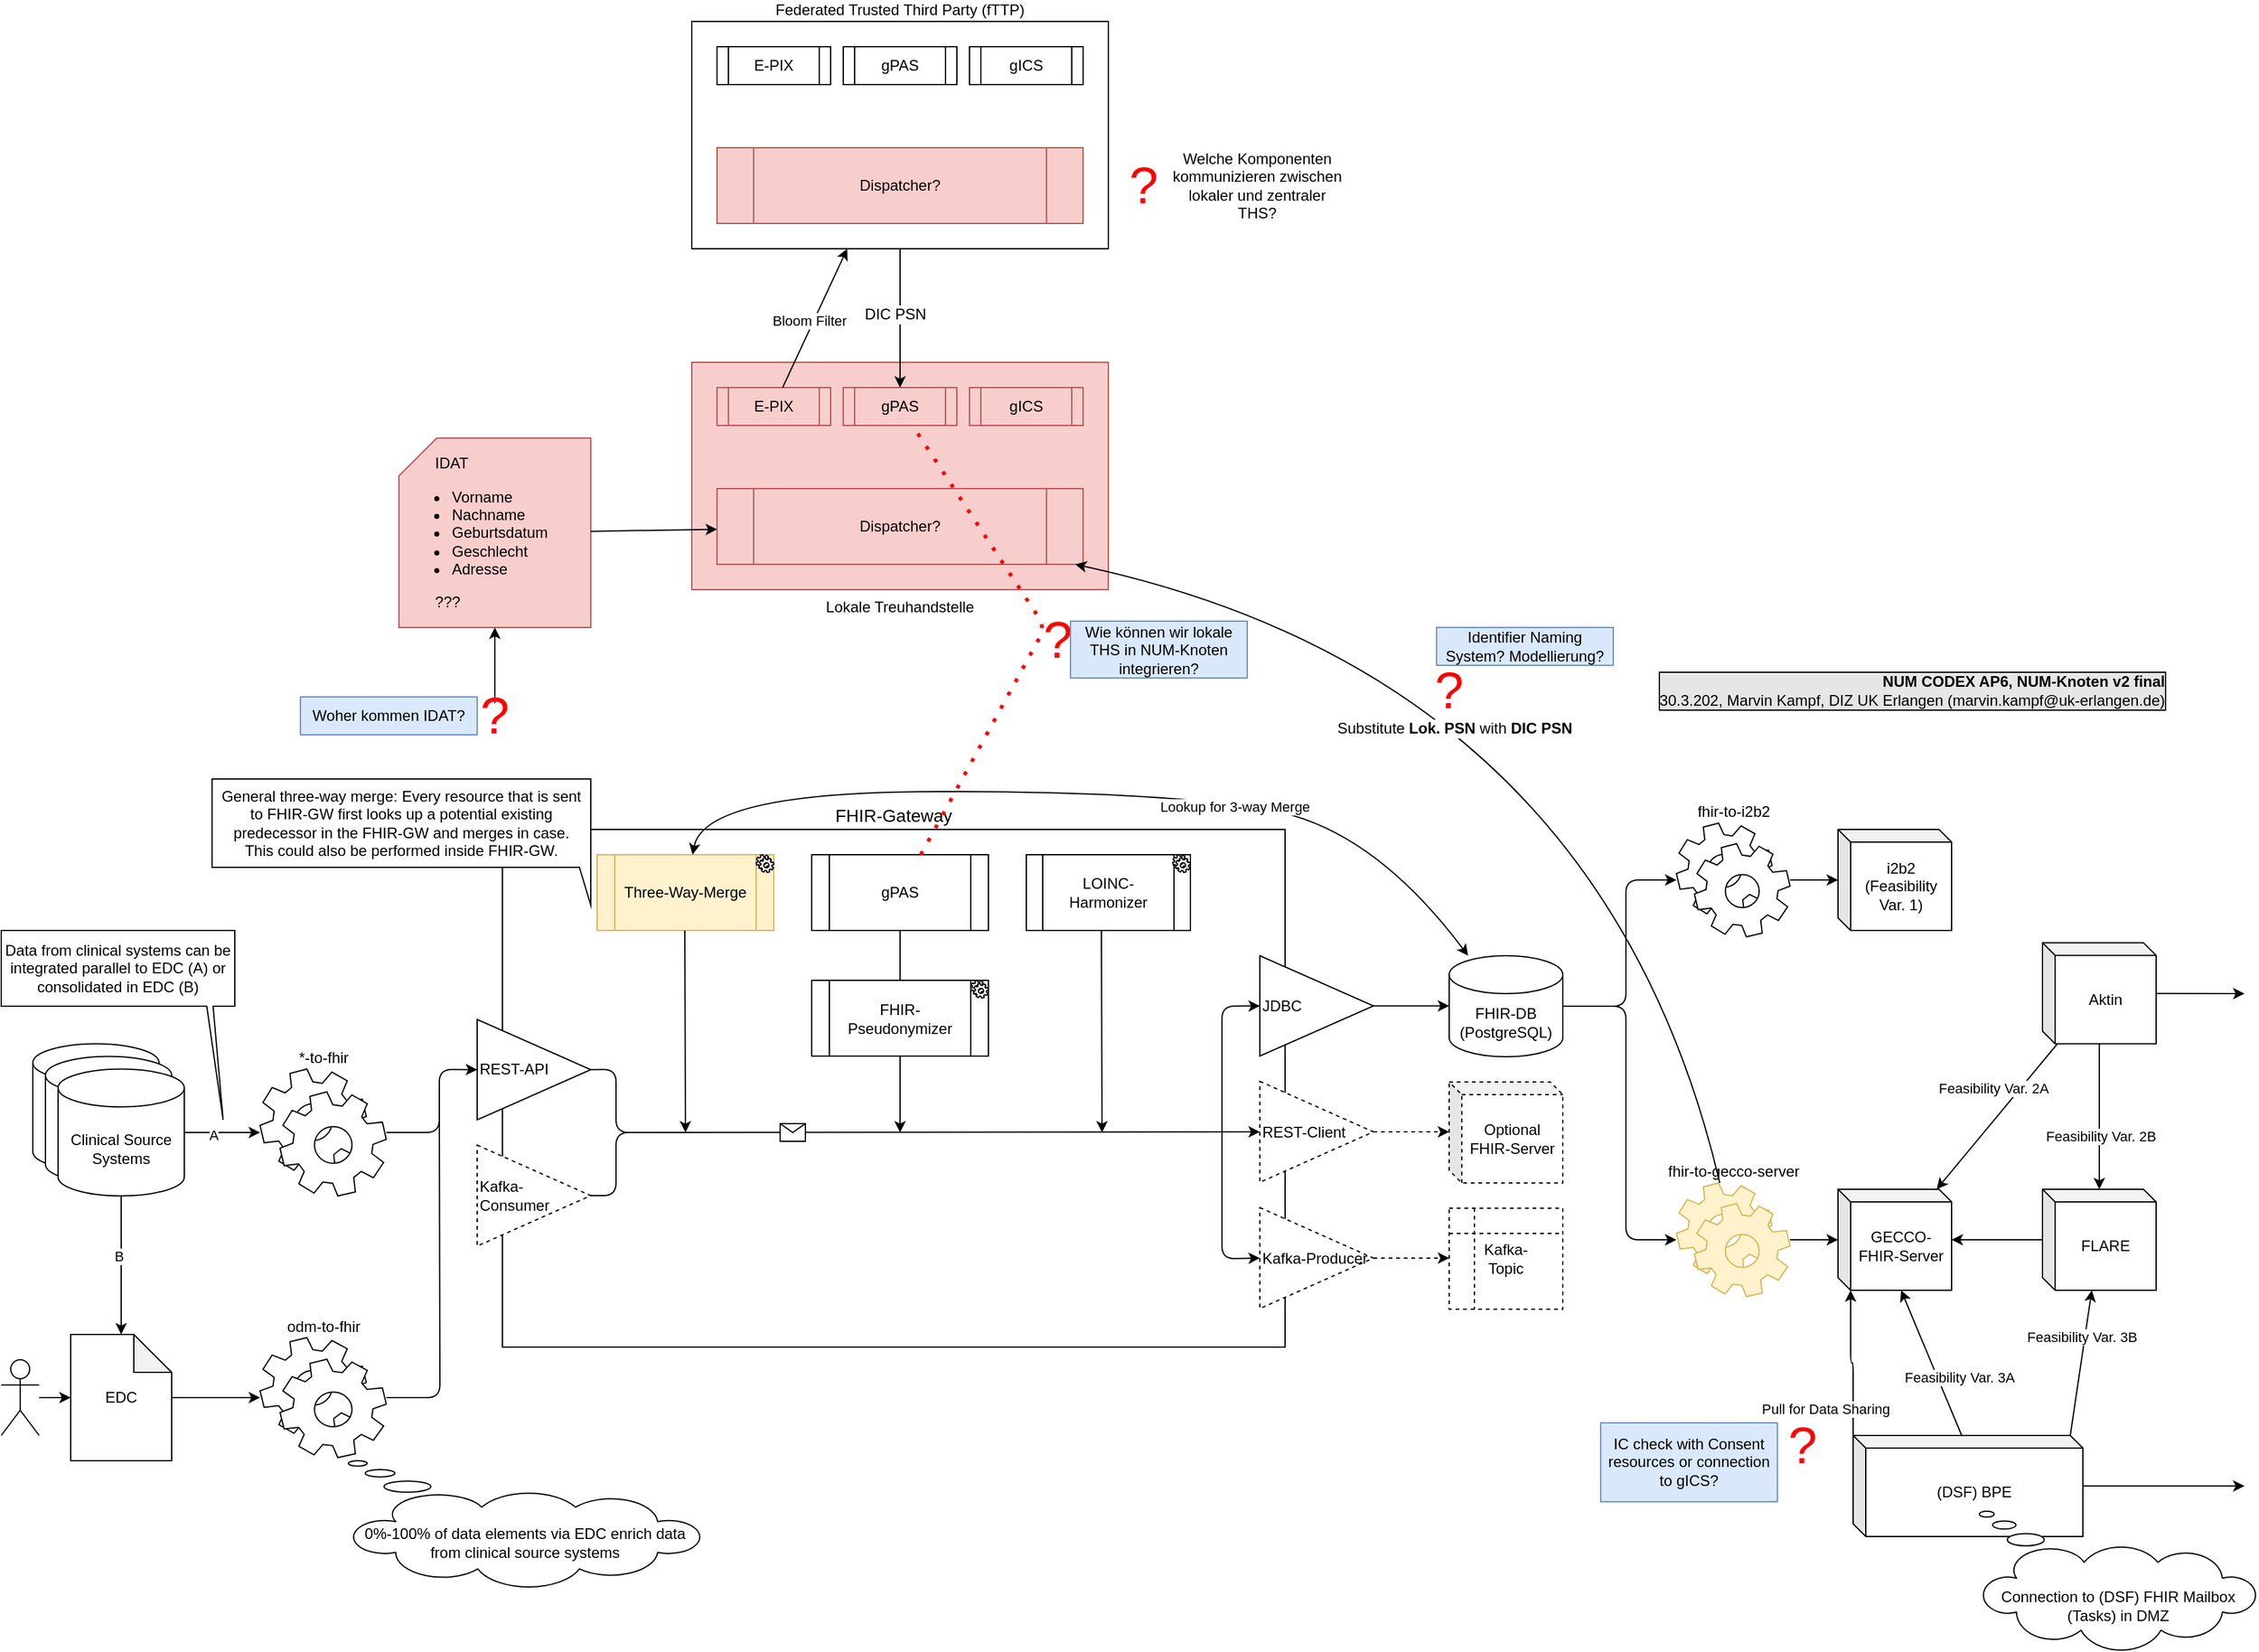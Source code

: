 <mxfile version="14.5.3" type="device"><diagram id="jGCV98gVly2-MNFm8NOj" name="Page-1"><mxGraphModel dx="2296" dy="1994" grid="1" gridSize="10" guides="1" tooltips="1" connect="1" arrows="1" fold="1" page="1" pageScale="1" pageWidth="1800" pageHeight="800" background="#FFFFFF" math="0" shadow="0"><root><mxCell id="0"/><mxCell id="1" parent="0"/><mxCell id="Zt5BA39hv14aOKBqLXmp-29" value="" style="endArrow=classic;html=1;entryX=0;entryY=0.5;entryDx=0;entryDy=0;entryPerimeter=0;exitX=1;exitY=0.5;exitDx=0;exitDy=0;" parent="1" source="Zt5BA39hv14aOKBqLXmp-16" edge="1"><mxGeometry width="50" height="50" relative="1" as="geometry"><mxPoint x="810" y="470" as="sourcePoint"/><mxPoint x="1160" y="289.75" as="targetPoint"/></mxGeometry></mxCell><mxCell id="Zt5BA39hv14aOKBqLXmp-30" value="" style="group;fontSize=12;" parent="1" vertex="1" connectable="0"><mxGeometry x="448" y="150" width="710" height="410" as="geometry"/></mxCell><mxCell id="Zt5BA39hv14aOKBqLXmp-1" value="&lt;font style=&quot;font-size: 14px&quot;&gt;FHIR-Gateway&lt;/font&gt;" style="whiteSpace=wrap;html=1;labelPosition=center;verticalLabelPosition=top;align=center;verticalAlign=bottom;" parent="Zt5BA39hv14aOKBqLXmp-30" vertex="1"><mxGeometry x="-38" width="620" height="410" as="geometry"/></mxCell><mxCell id="Zt5BA39hv14aOKBqLXmp-2" value="REST-API" style="triangle;whiteSpace=wrap;html=1;align=left;" parent="Zt5BA39hv14aOKBqLXmp-30" vertex="1"><mxGeometry x="-58" y="150.5" width="90" height="79.5" as="geometry"/></mxCell><mxCell id="Zt5BA39hv14aOKBqLXmp-6" value="LOINC-Harmonizer" style="shape=process;whiteSpace=wrap;html=1;backgroundOutline=1;" parent="Zt5BA39hv14aOKBqLXmp-30" vertex="1"><mxGeometry x="377" y="20" width="130" height="60" as="geometry"/></mxCell><mxCell id="Zt5BA39hv14aOKBqLXmp-7" value="FHIR-Pseudonymizer" style="shape=process;whiteSpace=wrap;html=1;backgroundOutline=1;" parent="Zt5BA39hv14aOKBqLXmp-30" vertex="1"><mxGeometry x="207" y="119.5" width="140" height="60" as="geometry"/></mxCell><mxCell id="Zt5BA39hv14aOKBqLXmp-8" value="Three-Way-Merge" style="shape=process;whiteSpace=wrap;html=1;backgroundOutline=1;fillColor=#fff2cc;strokeColor=#d6b656;" parent="Zt5BA39hv14aOKBqLXmp-30" vertex="1"><mxGeometry x="37" y="20" width="140" height="60" as="geometry"/></mxCell><mxCell id="Zt5BA39hv14aOKBqLXmp-12" value="" style="endArrow=classic;html=1;" parent="Zt5BA39hv14aOKBqLXmp-30" source="Zt5BA39hv14aOKBqLXmp-7" edge="1"><mxGeometry x="-63" width="50" height="50" as="geometry"><mxPoint x="277" y="180" as="sourcePoint"/><mxPoint x="277" y="240" as="targetPoint"/></mxGeometry></mxCell><mxCell id="Zt5BA39hv14aOKBqLXmp-16" value="JDBC" style="triangle;whiteSpace=wrap;html=1;align=left;" parent="Zt5BA39hv14aOKBqLXmp-30" vertex="1"><mxGeometry x="562" y="100" width="90" height="79.5" as="geometry"/></mxCell><mxCell id="Zt5BA39hv14aOKBqLXmp-17" value="REST-Client" style="triangle;whiteSpace=wrap;html=1;align=left;dashed=1;" parent="Zt5BA39hv14aOKBqLXmp-30" vertex="1"><mxGeometry x="562" y="199.5" width="90" height="80" as="geometry"/></mxCell><mxCell id="Zt5BA39hv14aOKBqLXmp-19" value="Kafka-Producer" style="triangle;whiteSpace=wrap;html=1;align=left;dashed=1;" parent="Zt5BA39hv14aOKBqLXmp-30" vertex="1"><mxGeometry x="562" y="299.5" width="90" height="80" as="geometry"/></mxCell><mxCell id="Zt5BA39hv14aOKBqLXmp-20" value="Kafka-Consumer" style="triangle;whiteSpace=wrap;html=1;align=left;dashed=1;" parent="Zt5BA39hv14aOKBqLXmp-30" vertex="1"><mxGeometry x="-58" y="250" width="90" height="80" as="geometry"/></mxCell><mxCell id="Zt5BA39hv14aOKBqLXmp-22" value="" style="endArrow=classic;html=1;exitX=1;exitY=0.5;exitDx=0;exitDy=0;entryX=0;entryY=0.5;entryDx=0;entryDy=0;" parent="Zt5BA39hv14aOKBqLXmp-30" source="Zt5BA39hv14aOKBqLXmp-2" target="Zt5BA39hv14aOKBqLXmp-17" edge="1"><mxGeometry relative="1" as="geometry"><mxPoint x="182" y="240" as="sourcePoint"/><mxPoint x="522" y="240" as="targetPoint"/><Array as="points"><mxPoint x="52" y="190"/><mxPoint x="52" y="240"/></Array></mxGeometry></mxCell><mxCell id="Zt5BA39hv14aOKBqLXmp-23" value="" style="shape=message;html=1;outlineConnect=0;" parent="Zt5BA39hv14aOKBqLXmp-22" vertex="1"><mxGeometry width="20" height="14" relative="1" as="geometry"><mxPoint x="-90" y="-6.78" as="offset"/></mxGeometry></mxCell><mxCell id="Zt5BA39hv14aOKBqLXmp-24" value="" style="endArrow=none;html=1;exitX=1;exitY=0.5;exitDx=0;exitDy=0;" parent="Zt5BA39hv14aOKBqLXmp-30" source="Zt5BA39hv14aOKBqLXmp-20" edge="1"><mxGeometry width="50" height="50" relative="1" as="geometry"><mxPoint x="362" y="330" as="sourcePoint"/><mxPoint x="112" y="240" as="targetPoint"/><Array as="points"><mxPoint x="52" y="290"/><mxPoint x="52" y="240"/></Array></mxGeometry></mxCell><mxCell id="Zt5BA39hv14aOKBqLXmp-25" value="" style="endArrow=classic;html=1;entryX=0;entryY=0.5;entryDx=0;entryDy=0;" parent="Zt5BA39hv14aOKBqLXmp-30" target="Zt5BA39hv14aOKBqLXmp-16" edge="1"><mxGeometry width="50" height="50" relative="1" as="geometry"><mxPoint x="532" y="240" as="sourcePoint"/><mxPoint x="412" y="280" as="targetPoint"/><Array as="points"><mxPoint x="532" y="140"/></Array></mxGeometry></mxCell><mxCell id="Zt5BA39hv14aOKBqLXmp-26" value="" style="endArrow=classic;html=1;entryX=0;entryY=0.5;entryDx=0;entryDy=0;" parent="Zt5BA39hv14aOKBqLXmp-30" target="Zt5BA39hv14aOKBqLXmp-19" edge="1"><mxGeometry width="50" height="50" relative="1" as="geometry"><mxPoint x="532" y="240" as="sourcePoint"/><mxPoint x="572" y="149.75" as="targetPoint"/><Array as="points"><mxPoint x="532" y="340"/></Array></mxGeometry></mxCell><mxCell id="Zt5BA39hv14aOKBqLXmp-27" value="" style="endArrow=classic;html=1;exitX=0.5;exitY=1;exitDx=0;exitDy=0;" parent="Zt5BA39hv14aOKBqLXmp-30" edge="1"><mxGeometry x="97" width="50" height="50" as="geometry"><mxPoint x="436.5" y="80" as="sourcePoint"/><mxPoint x="437" y="240" as="targetPoint"/></mxGeometry></mxCell><mxCell id="Zt5BA39hv14aOKBqLXmp-28" value="" style="endArrow=classic;html=1;exitX=0.5;exitY=1;exitDx=0;exitDy=0;" parent="Zt5BA39hv14aOKBqLXmp-30" edge="1"><mxGeometry x="-233" width="50" height="50" as="geometry"><mxPoint x="106.5" y="80" as="sourcePoint"/><mxPoint x="107" y="240" as="targetPoint"/></mxGeometry></mxCell><mxCell id="Zt5BA39hv14aOKBqLXmp-37" value="" style="shape=mxgraph.bpmn.service_task;html=1;outlineConnect=0;align=center;" parent="Zt5BA39hv14aOKBqLXmp-30" vertex="1"><mxGeometry x="163" y="20" width="14" height="14" as="geometry"/></mxCell><mxCell id="Zt5BA39hv14aOKBqLXmp-38" value="" style="shape=mxgraph.bpmn.service_task;html=1;outlineConnect=0;align=center;" parent="Zt5BA39hv14aOKBqLXmp-30" vertex="1"><mxGeometry x="333" y="119.5" width="14" height="14" as="geometry"/></mxCell><mxCell id="Zt5BA39hv14aOKBqLXmp-39" value="" style="shape=mxgraph.bpmn.service_task;html=1;outlineConnect=0;align=center;" parent="Zt5BA39hv14aOKBqLXmp-30" vertex="1"><mxGeometry x="493" y="20" width="14" height="14" as="geometry"/></mxCell><mxCell id="3" style="edgeStyle=orthogonalEdgeStyle;rounded=0;orthogonalLoop=1;jettySize=auto;html=1;endArrow=none;endFill=0;" parent="Zt5BA39hv14aOKBqLXmp-30" source="2" target="Zt5BA39hv14aOKBqLXmp-7" edge="1"><mxGeometry relative="1" as="geometry"/></mxCell><mxCell id="2" value="gPAS" style="shape=process;whiteSpace=wrap;html=1;backgroundOutline=1;" parent="Zt5BA39hv14aOKBqLXmp-30" vertex="1"><mxGeometry x="207" y="20" width="140" height="60" as="geometry"/></mxCell><mxCell id="Zt5BA39hv14aOKBqLXmp-32" value="FHIR-DB (PostgreSQL)" style="shape=cylinder3;whiteSpace=wrap;html=1;boundedLbl=1;backgroundOutline=1;size=15;align=center;" parent="1" vertex="1"><mxGeometry x="1160" y="250" width="90" height="80" as="geometry"/></mxCell><mxCell id="Zt5BA39hv14aOKBqLXmp-34" value="" style="endArrow=classic;html=1;entryX=0;entryY=0.5;entryDx=0;entryDy=0;entryPerimeter=0;exitX=1;exitY=0.5;exitDx=0;exitDy=0;dashed=1;" parent="1" edge="1"><mxGeometry width="50" height="50" relative="1" as="geometry"><mxPoint x="1100" y="389.5" as="sourcePoint"/><mxPoint x="1160" y="389.5" as="targetPoint"/></mxGeometry></mxCell><mxCell id="Zt5BA39hv14aOKBqLXmp-35" value="Kafka-&lt;br&gt;Topic" style="shape=internalStorage;whiteSpace=wrap;html=1;backgroundOutline=1;align=center;dashed=1;" parent="1" vertex="1"><mxGeometry x="1160" y="450" width="90" height="80" as="geometry"/></mxCell><mxCell id="Zt5BA39hv14aOKBqLXmp-36" value="" style="endArrow=classic;html=1;entryX=0;entryY=0.5;entryDx=0;entryDy=0;entryPerimeter=0;exitX=1;exitY=0.5;exitDx=0;exitDy=0;dashed=1;" parent="1" edge="1"><mxGeometry width="50" height="50" relative="1" as="geometry"><mxPoint x="1100" y="489.5" as="sourcePoint"/><mxPoint x="1160" y="489.5" as="targetPoint"/></mxGeometry></mxCell><mxCell id="Zt5BA39hv14aOKBqLXmp-44" value="Optional&lt;br&gt;FHIR-Server" style="shape=cube;whiteSpace=wrap;html=1;boundedLbl=1;backgroundOutline=1;darkOpacity=0.05;darkOpacity2=0.1;align=center;size=10;dashed=1;" parent="1" vertex="1"><mxGeometry x="1160" y="350" width="90" height="80" as="geometry"/></mxCell><mxCell id="Zt5BA39hv14aOKBqLXmp-60" style="edgeStyle=orthogonalEdgeStyle;orthogonalLoop=1;jettySize=auto;html=1;" parent="1" source="Zt5BA39hv14aOKBqLXmp-46" target="Zt5BA39hv14aOKBqLXmp-62" edge="1"><mxGeometry relative="1" as="geometry"/></mxCell><mxCell id="Zt5BA39hv14aOKBqLXmp-46" value="EDC" style="shape=note;whiteSpace=wrap;html=1;backgroundOutline=1;darkOpacity=0.05;fontSize=12;align=center;" parent="1" vertex="1"><mxGeometry x="68" y="550" width="80" height="100" as="geometry"/></mxCell><mxCell id="Zt5BA39hv14aOKBqLXmp-47" value="" style="shape=umlActor;verticalLabelPosition=bottom;verticalAlign=middle;html=1;outlineConnect=0;fontSize=12;align=center;" parent="1" vertex="1"><mxGeometry x="13" y="570" width="30" height="60" as="geometry"/></mxCell><mxCell id="Zt5BA39hv14aOKBqLXmp-49" value="" style="endArrow=classic;html=1;entryX=0;entryY=0.5;entryDx=0;entryDy=0;entryPerimeter=0;" parent="1" source="Zt5BA39hv14aOKBqLXmp-47" target="Zt5BA39hv14aOKBqLXmp-46" edge="1"><mxGeometry width="50" height="50" relative="1" as="geometry"><mxPoint x="403" y="370" as="sourcePoint"/><mxPoint x="453" y="320" as="targetPoint"/></mxGeometry></mxCell><mxCell id="Zt5BA39hv14aOKBqLXmp-52" value="" style="endArrow=classic;html=1;entryX=0;entryY=0.5;entryDx=0;entryDy=0;" parent="1" source="Zt5BA39hv14aOKBqLXmp-51" target="Zt5BA39hv14aOKBqLXmp-2" edge="1"><mxGeometry width="50" height="50" relative="1" as="geometry"><mxPoint x="588" y="370" as="sourcePoint"/><mxPoint x="638" y="320" as="targetPoint"/><Array as="points"><mxPoint x="360" y="390"/><mxPoint x="360" y="340"/></Array></mxGeometry></mxCell><mxCell id="Zt5BA39hv14aOKBqLXmp-51" value="*-to-fhir" style="shape=mxgraph.bpmn.service_task;html=1;outlineConnect=0;labelPosition=center;verticalLabelPosition=top;align=center;verticalAlign=bottom;" parent="1" vertex="1"><mxGeometry x="218" y="339.75" width="100" height="100.5" as="geometry"/></mxCell><mxCell id="Zt5BA39hv14aOKBqLXmp-58" value="" style="group;" parent="1" vertex="1" connectable="0"><mxGeometry x="38" y="319.75" width="120" height="120.5" as="geometry"/></mxCell><mxCell id="Zt5BA39hv14aOKBqLXmp-55" value="Clinical Source Systems" style="shape=cylinder3;whiteSpace=wrap;html=1;boundedLbl=1;backgroundOutline=1;size=15;" parent="Zt5BA39hv14aOKBqLXmp-58" vertex="1"><mxGeometry width="100" height="100.5" as="geometry"/></mxCell><mxCell id="Zt5BA39hv14aOKBqLXmp-56" value="Clinical Source Systems" style="shape=cylinder3;whiteSpace=wrap;html=1;boundedLbl=1;backgroundOutline=1;size=15;" parent="Zt5BA39hv14aOKBqLXmp-58" vertex="1"><mxGeometry x="10" y="10" width="100" height="100.5" as="geometry"/></mxCell><mxCell id="Zt5BA39hv14aOKBqLXmp-57" value="Clinical Source Systems" style="shape=cylinder3;whiteSpace=wrap;html=1;boundedLbl=1;backgroundOutline=1;size=15;" parent="Zt5BA39hv14aOKBqLXmp-58" vertex="1"><mxGeometry x="20" y="20" width="100" height="100.5" as="geometry"/></mxCell><mxCell id="Zt5BA39hv14aOKBqLXmp-59" style="edgeStyle=orthogonalEdgeStyle;orthogonalLoop=1;jettySize=auto;html=1;exitX=1;exitY=0.5;exitDx=0;exitDy=0;exitPerimeter=0;" parent="1" source="Zt5BA39hv14aOKBqLXmp-57" target="Zt5BA39hv14aOKBqLXmp-51" edge="1"><mxGeometry relative="1" as="geometry"/></mxCell><mxCell id="6" value="A" style="edgeLabel;html=1;align=center;verticalAlign=middle;resizable=0;points=[];" parent="Zt5BA39hv14aOKBqLXmp-59" vertex="1" connectable="0"><mxGeometry x="-0.235" y="-2" relative="1" as="geometry"><mxPoint as="offset"/></mxGeometry></mxCell><mxCell id="Zt5BA39hv14aOKBqLXmp-62" value="odm-to-fhir" style="shape=mxgraph.bpmn.service_task;html=1;outlineConnect=0;labelPosition=center;verticalLabelPosition=top;align=center;verticalAlign=bottom;" parent="1" vertex="1"><mxGeometry x="218" y="552.5" width="100" height="95" as="geometry"/></mxCell><mxCell id="Zt5BA39hv14aOKBqLXmp-66" style="edgeStyle=orthogonalEdgeStyle;orthogonalLoop=1;jettySize=auto;html=1;endArrow=none;endFill=0;" parent="1" source="Zt5BA39hv14aOKBqLXmp-62" edge="1"><mxGeometry relative="1" as="geometry"><mxPoint x="360" y="370" as="targetPoint"/><mxPoint x="388" y="560" as="sourcePoint"/></mxGeometry></mxCell><mxCell id="Zt5BA39hv14aOKBqLXmp-82" value="0%-100% of data elements via EDC enrich data from clinical source systems" style="whiteSpace=wrap;html=1;shape=mxgraph.basic.cloud_callout;align=center;flipH=1;direction=west;labelPosition=center;verticalLabelPosition=middle;verticalAlign=middle;spacingTop=30;" parent="1" vertex="1"><mxGeometry x="288" y="650" width="280" height="100" as="geometry"/></mxCell><mxCell id="Zt5BA39hv14aOKBqLXmp-83" value="fhir-to-i2b2" style="shape=mxgraph.bpmn.service_task;html=1;outlineConnect=0;labelPosition=center;verticalLabelPosition=top;align=center;verticalAlign=bottom;" parent="1" vertex="1"><mxGeometry x="1340" y="145" width="90" height="90" as="geometry"/></mxCell><mxCell id="Zt5BA39hv14aOKBqLXmp-85" value="i2b2&lt;br&gt;(Feasibility Var. 1)" style="shape=cube;whiteSpace=wrap;html=1;boundedLbl=1;backgroundOutline=1;darkOpacity=0.05;darkOpacity2=0.1;align=center;size=10;" parent="1" vertex="1"><mxGeometry x="1468" y="150" width="90" height="80" as="geometry"/></mxCell><mxCell id="Zt5BA39hv14aOKBqLXmp-86" value="" style="endArrow=classic;html=1;" parent="1" source="Zt5BA39hv14aOKBqLXmp-83" target="Zt5BA39hv14aOKBqLXmp-85" edge="1"><mxGeometry width="50" height="50" relative="1" as="geometry"><mxPoint x="1428" y="124" as="sourcePoint"/><mxPoint x="1468" y="135" as="targetPoint"/></mxGeometry></mxCell><mxCell id="4hY9-Zoo_yzl3ai_Mlpk-6" value="" style="endArrow=classic;html=1;" parent="1" source="UJUMtMTHQ7Rxm2CL5eUm-10" target="4hY9-Zoo_yzl3ai_Mlpk-1" edge="1"><mxGeometry width="50" height="50" relative="1" as="geometry"><mxPoint x="1138" y="435" as="sourcePoint"/><mxPoint x="1188" y="385" as="targetPoint"/><Array as="points"/></mxGeometry></mxCell><mxCell id="4hY9-Zoo_yzl3ai_Mlpk-10" value="&lt;b&gt;NUM CODEX AP6, NUM-Knoten v2 final&lt;br&gt;&lt;/b&gt;30.3.202, Marvin Kampf, DIZ UK Erlangen (marvin.kampf@uk-erlangen.de)" style="text;html=1;strokeColor=none;fillColor=none;align=right;verticalAlign=middle;whiteSpace=wrap;labelBorderColor=#000000;labelBackgroundColor=#E6E6E6;" parent="1" vertex="1"><mxGeometry x="1310" y="30" width="420" height="20" as="geometry"/></mxCell><mxCell id="4" style="edgeStyle=orthogonalEdgeStyle;rounded=0;orthogonalLoop=1;jettySize=auto;html=1;endArrow=classic;endFill=1;" parent="1" source="Zt5BA39hv14aOKBqLXmp-57" target="Zt5BA39hv14aOKBqLXmp-46" edge="1"><mxGeometry relative="1" as="geometry"/></mxCell><mxCell id="5" value="B" style="edgeLabel;html=1;align=center;verticalAlign=middle;resizable=0;points=[];" parent="4" vertex="1" connectable="0"><mxGeometry x="-0.148" y="-2" relative="1" as="geometry"><mxPoint as="offset"/></mxGeometry></mxCell><mxCell id="8" value="Data from clinical systems can be integrated parallel to EDC (A) or consolidated in EDC (B)" style="shape=callout;whiteSpace=wrap;html=1;perimeter=calloutPerimeter;align=center;rotation=0;base=5;size=90;position=0.88;position2=0.95;flipH=0;" parent="1" vertex="1"><mxGeometry x="13" y="230" width="185" height="150" as="geometry"/></mxCell><mxCell id="9" value="" style="endArrow=classic;html=1;curved=1;startArrow=classic;startFill=1;" parent="1" source="Zt5BA39hv14aOKBqLXmp-8" target="Zt5BA39hv14aOKBqLXmp-32" edge="1"><mxGeometry width="50" height="50" relative="1" as="geometry"><mxPoint x="730" y="440" as="sourcePoint"/><mxPoint x="780" y="390" as="targetPoint"/><Array as="points"><mxPoint x="570" y="120"/><mxPoint x="940" y="120"/><mxPoint x="1100" y="150"/></Array></mxGeometry></mxCell><mxCell id="10" value="Lookup for 3-way Merge" style="edgeLabel;html=1;align=center;verticalAlign=middle;resizable=0;points=[];" parent="9" vertex="1" connectable="0"><mxGeometry x="0.332" y="-2" relative="1" as="geometry"><mxPoint as="offset"/></mxGeometry></mxCell><mxCell id="UJUMtMTHQ7Rxm2CL5eUm-10" value="fhir-to-gecco-server" style="shape=mxgraph.bpmn.service_task;html=1;outlineConnect=0;labelPosition=center;verticalLabelPosition=top;align=center;verticalAlign=bottom;fillColor=#fff2cc;strokeColor=#d6b656;" vertex="1" parent="1"><mxGeometry x="1340" y="430" width="90" height="90" as="geometry"/></mxCell><mxCell id="UJUMtMTHQ7Rxm2CL5eUm-12" value="" style="endArrow=classic;html=1;" edge="1" parent="1" source="Zt5BA39hv14aOKBqLXmp-32" target="UJUMtMTHQ7Rxm2CL5eUm-10"><mxGeometry width="50" height="50" relative="1" as="geometry"><mxPoint x="1322" y="290" as="sourcePoint"/><mxPoint x="1370" y="200" as="targetPoint"/><Array as="points"><mxPoint x="1300" y="290"/><mxPoint x="1300" y="475"/></Array></mxGeometry></mxCell><mxCell id="UJUMtMTHQ7Rxm2CL5eUm-14" value="" style="endArrow=classic;html=1;" edge="1" parent="1" source="Zt5BA39hv14aOKBqLXmp-32" target="Zt5BA39hv14aOKBqLXmp-83"><mxGeometry width="50" height="50" relative="1" as="geometry"><mxPoint x="962" y="390" as="sourcePoint"/><mxPoint x="1012" y="340" as="targetPoint"/><Array as="points"><mxPoint x="1300" y="290"/><mxPoint x="1300" y="190"/></Array></mxGeometry></mxCell><mxCell id="UJUMtMTHQ7Rxm2CL5eUm-17" value="(DSF) BPE" style="shape=cube;whiteSpace=wrap;html=1;boundedLbl=1;backgroundOutline=1;darkOpacity=0.05;darkOpacity2=0.1;align=center;size=10;" vertex="1" parent="1"><mxGeometry x="1480" y="630" width="182" height="80" as="geometry"/></mxCell><mxCell id="Zt5BA39hv14aOKBqLXmp-80" style="edgeStyle=orthogonalEdgeStyle;orthogonalLoop=1;jettySize=auto;html=1;startArrow=classic;startFill=1;endArrow=none;endFill=0;entryX=0;entryY=0;entryDx=0;entryDy=0;entryPerimeter=0;exitX=0;exitY=0;exitDx=10;exitDy=80;exitPerimeter=0;" parent="1" source="4hY9-Zoo_yzl3ai_Mlpk-1" target="UJUMtMTHQ7Rxm2CL5eUm-17" edge="1"><mxGeometry relative="1" as="geometry"><mxPoint x="1430" y="560" as="sourcePoint"/></mxGeometry></mxCell><mxCell id="UJUMtMTHQ7Rxm2CL5eUm-31" value="Pull for Data Sharing" style="edgeLabel;html=1;align=center;verticalAlign=middle;resizable=0;points=[];" vertex="1" connectable="0" parent="Zt5BA39hv14aOKBqLXmp-80"><mxGeometry x="-0.1" y="2" relative="1" as="geometry"><mxPoint x="-21.78" y="40.78" as="offset"/></mxGeometry></mxCell><mxCell id="UJUMtMTHQ7Rxm2CL5eUm-33" value="Connection to (DSF) FHIR Mailbox (Tasks) in DMZ" style="whiteSpace=wrap;html=1;shape=mxgraph.basic.cloud_callout;flipH=1;align=center;direction=west;labelPosition=center;verticalLabelPosition=middle;verticalAlign=middle;spacingTop=40;" vertex="1" parent="1"><mxGeometry x="1580" y="690" width="220" height="110" as="geometry"/></mxCell><mxCell id="UJUMtMTHQ7Rxm2CL5eUm-38" value="FLARE" style="shape=cube;whiteSpace=wrap;html=1;boundedLbl=1;backgroundOutline=1;darkOpacity=0.05;darkOpacity2=0.1;align=center;size=10;" vertex="1" parent="1"><mxGeometry x="1630" y="435" width="90" height="80" as="geometry"/></mxCell><mxCell id="4hY9-Zoo_yzl3ai_Mlpk-1" value="GECCO-FHIR-Server" style="shape=cube;whiteSpace=wrap;html=1;boundedLbl=1;backgroundOutline=1;darkOpacity=0.05;darkOpacity2=0.1;align=center;size=10;" parent="1" vertex="1"><mxGeometry x="1468" y="435" width="90" height="80" as="geometry"/></mxCell><mxCell id="i84gKOjJ2JVwInqTfZ93-7" value="General three-way merge: Every resource that is sent to FHIR-GW first looks up a potential existing predecessor in the FHIR-GW and merges in case.&lt;br&gt;This could also be performed inside FHIR-GW." style="shape=callout;whiteSpace=wrap;html=1;perimeter=calloutPerimeter;align=center;rotation=0;base=34;size=30;position=0.97;position2=1;" parent="1" vertex="1"><mxGeometry x="180" y="110" width="300" height="100" as="geometry"/></mxCell><mxCell id="UJUMtMTHQ7Rxm2CL5eUm-39" value="" style="endArrow=classic;html=1;exitX=0;exitY=0;exitDx=172;exitDy=0;exitPerimeter=0;" edge="1" parent="1" source="UJUMtMTHQ7Rxm2CL5eUm-17" target="UJUMtMTHQ7Rxm2CL5eUm-38"><mxGeometry width="50" height="50" relative="1" as="geometry"><mxPoint x="960" y="430" as="sourcePoint"/><mxPoint x="1643" y="480" as="targetPoint"/></mxGeometry></mxCell><mxCell id="UJUMtMTHQ7Rxm2CL5eUm-41" value="Feasibility Var. 3B" style="edgeLabel;html=1;align=center;verticalAlign=middle;resizable=0;points=[];" vertex="1" connectable="0" parent="UJUMtMTHQ7Rxm2CL5eUm-39"><mxGeometry x="0.02" relative="1" as="geometry"><mxPoint y="-19.89" as="offset"/></mxGeometry></mxCell><mxCell id="UJUMtMTHQ7Rxm2CL5eUm-42" value="" style="endArrow=classic;html=1;exitX=0;exitY=0;exitDx=86;exitDy=0;exitPerimeter=0;entryX=0;entryY=0;entryDx=50;entryDy=80;entryPerimeter=0;" edge="1" parent="1" source="UJUMtMTHQ7Rxm2CL5eUm-17" target="4hY9-Zoo_yzl3ai_Mlpk-1"><mxGeometry width="50" height="50" relative="1" as="geometry"><mxPoint x="1150" y="410" as="sourcePoint"/><mxPoint x="1200" y="360" as="targetPoint"/></mxGeometry></mxCell><mxCell id="UJUMtMTHQ7Rxm2CL5eUm-44" value="Feasibility Var. 3A" style="edgeLabel;html=1;align=center;verticalAlign=middle;resizable=0;points=[];" vertex="1" connectable="0" parent="UJUMtMTHQ7Rxm2CL5eUm-42"><mxGeometry x="0.346" y="1" relative="1" as="geometry"><mxPoint x="30.55" y="31.01" as="offset"/></mxGeometry></mxCell><mxCell id="UJUMtMTHQ7Rxm2CL5eUm-43" value="" style="endArrow=classic;html=1;" edge="1" parent="1" source="UJUMtMTHQ7Rxm2CL5eUm-38" target="4hY9-Zoo_yzl3ai_Mlpk-1"><mxGeometry width="50" height="50" relative="1" as="geometry"><mxPoint x="1150" y="410" as="sourcePoint"/><mxPoint x="1200" y="360" as="targetPoint"/></mxGeometry></mxCell><mxCell id="UJUMtMTHQ7Rxm2CL5eUm-45" value="Aktin" style="shape=cube;whiteSpace=wrap;html=1;boundedLbl=1;backgroundOutline=1;darkOpacity=0.05;darkOpacity2=0.1;align=center;size=10;" vertex="1" parent="1"><mxGeometry x="1630" y="239.75" width="90" height="80" as="geometry"/></mxCell><mxCell id="UJUMtMTHQ7Rxm2CL5eUm-46" value="" style="endArrow=classic;html=1;" edge="1" parent="1" source="UJUMtMTHQ7Rxm2CL5eUm-45" target="4hY9-Zoo_yzl3ai_Mlpk-1"><mxGeometry width="50" height="50" relative="1" as="geometry"><mxPoint x="1526" y="577.5" as="sourcePoint"/><mxPoint x="1528" y="440" as="targetPoint"/></mxGeometry></mxCell><mxCell id="UJUMtMTHQ7Rxm2CL5eUm-47" value="Feasibility Var. 2A" style="edgeLabel;html=1;align=center;verticalAlign=middle;resizable=0;points=[];" vertex="1" connectable="0" parent="UJUMtMTHQ7Rxm2CL5eUm-46"><mxGeometry x="0.346" y="1" relative="1" as="geometry"><mxPoint x="12.98" y="-43.2" as="offset"/></mxGeometry></mxCell><mxCell id="UJUMtMTHQ7Rxm2CL5eUm-48" value="" style="endArrow=classic;html=1;" edge="1" parent="1" source="UJUMtMTHQ7Rxm2CL5eUm-45" target="UJUMtMTHQ7Rxm2CL5eUm-38"><mxGeometry width="50" height="50" relative="1" as="geometry"><mxPoint x="1150" y="410" as="sourcePoint"/><mxPoint x="1200" y="360" as="targetPoint"/></mxGeometry></mxCell><mxCell id="UJUMtMTHQ7Rxm2CL5eUm-49" value="Feasibility Var. 2B" style="edgeLabel;html=1;align=center;verticalAlign=middle;resizable=0;points=[];" vertex="1" connectable="0" parent="UJUMtMTHQ7Rxm2CL5eUm-48"><mxGeometry x="0.256" y="1" relative="1" as="geometry"><mxPoint as="offset"/></mxGeometry></mxCell><mxCell id="UJUMtMTHQ7Rxm2CL5eUm-50" value="Lokale Treuhandstelle" style="rounded=0;whiteSpace=wrap;html=1;labelPosition=center;verticalLabelPosition=bottom;align=center;verticalAlign=top;fillColor=#f8cecc;strokeColor=#b85450;" vertex="1" parent="1"><mxGeometry x="560" y="-220" width="330" height="180" as="geometry"/></mxCell><mxCell id="UJUMtMTHQ7Rxm2CL5eUm-55" value="E-PIX" style="shape=process;whiteSpace=wrap;html=1;backgroundOutline=1;fillColor=#f8cecc;strokeColor=#b85450;" vertex="1" parent="1"><mxGeometry x="580" y="-200" width="90" height="30" as="geometry"/></mxCell><mxCell id="UJUMtMTHQ7Rxm2CL5eUm-56" value="gPAS" style="shape=process;whiteSpace=wrap;html=1;backgroundOutline=1;fillColor=#f8cecc;strokeColor=#b85450;" vertex="1" parent="1"><mxGeometry x="680" y="-200" width="90" height="30" as="geometry"/></mxCell><mxCell id="UJUMtMTHQ7Rxm2CL5eUm-57" value="gICS" style="shape=process;whiteSpace=wrap;html=1;backgroundOutline=1;fillColor=#f8cecc;strokeColor=#b85450;" vertex="1" parent="1"><mxGeometry x="780" y="-200" width="90" height="30" as="geometry"/></mxCell><mxCell id="UJUMtMTHQ7Rxm2CL5eUm-58" value="&lt;font&gt;Dispatcher?&lt;/font&gt;" style="shape=process;whiteSpace=wrap;html=1;backgroundOutline=1;fillColor=#f8cecc;strokeColor=#b85450;" vertex="1" parent="1"><mxGeometry x="580" y="-120" width="290" height="60" as="geometry"/></mxCell><mxCell id="UJUMtMTHQ7Rxm2CL5eUm-62" value="Federated Trusted Third Party (fTTP)" style="rounded=0;whiteSpace=wrap;html=1;labelPosition=center;verticalLabelPosition=top;align=center;verticalAlign=bottom;" vertex="1" parent="1"><mxGeometry x="560" y="-490" width="330" height="180" as="geometry"/></mxCell><mxCell id="UJUMtMTHQ7Rxm2CL5eUm-63" value="E-PIX" style="shape=process;whiteSpace=wrap;html=1;backgroundOutline=1;" vertex="1" parent="1"><mxGeometry x="580" y="-470" width="90" height="30" as="geometry"/></mxCell><mxCell id="UJUMtMTHQ7Rxm2CL5eUm-64" value="gPAS" style="shape=process;whiteSpace=wrap;html=1;backgroundOutline=1;" vertex="1" parent="1"><mxGeometry x="680" y="-470" width="90" height="30" as="geometry"/></mxCell><mxCell id="UJUMtMTHQ7Rxm2CL5eUm-65" value="gICS" style="shape=process;whiteSpace=wrap;html=1;backgroundOutline=1;" vertex="1" parent="1"><mxGeometry x="780" y="-470" width="90" height="30" as="geometry"/></mxCell><mxCell id="UJUMtMTHQ7Rxm2CL5eUm-66" value="&lt;font&gt;Dispatcher?&lt;/font&gt;" style="shape=process;whiteSpace=wrap;html=1;backgroundOutline=1;fillColor=#f8cecc;strokeColor=#b85450;" vertex="1" parent="1"><mxGeometry x="580" y="-390" width="290" height="60" as="geometry"/></mxCell><mxCell id="UJUMtMTHQ7Rxm2CL5eUm-60" value="" style="endArrow=classic;html=1;" edge="1" parent="1" source="UJUMtMTHQ7Rxm2CL5eUm-55" target="UJUMtMTHQ7Rxm2CL5eUm-62"><mxGeometry width="50" height="50" relative="1" as="geometry"><mxPoint x="122" y="70" as="sourcePoint"/><mxPoint x="862" y="190" as="targetPoint"/></mxGeometry></mxCell><mxCell id="UJUMtMTHQ7Rxm2CL5eUm-61" value="Bloom Filter" style="edgeLabel;html=1;align=center;verticalAlign=middle;resizable=0;points=[];" vertex="1" connectable="0" parent="UJUMtMTHQ7Rxm2CL5eUm-60"><mxGeometry x="0.227" relative="1" as="geometry"><mxPoint x="-10.48" y="13.87" as="offset"/></mxGeometry></mxCell><mxCell id="UJUMtMTHQ7Rxm2CL5eUm-67" value="&amp;nbsp; &amp;nbsp; &amp;nbsp; &amp;nbsp; IDAT&lt;br&gt;&lt;ul&gt;&lt;li&gt;Vorname&lt;/li&gt;&lt;li&gt;Nachname&lt;/li&gt;&lt;li&gt;Geburtsdatum&lt;/li&gt;&lt;li&gt;Geschlecht&lt;/li&gt;&lt;li&gt;Adresse&lt;/li&gt;&lt;/ul&gt;&lt;div&gt;&amp;nbsp; &amp;nbsp; &amp;nbsp; &amp;nbsp; ???&lt;/div&gt;" style="shape=card;whiteSpace=wrap;html=1;align=left;fillColor=#f8cecc;strokeColor=#b85450;" vertex="1" parent="1"><mxGeometry x="328" y="-160" width="152" height="150" as="geometry"/></mxCell><mxCell id="UJUMtMTHQ7Rxm2CL5eUm-68" value="" style="endArrow=classic;html=1;fontColor=#000000;" edge="1" parent="1" source="UJUMtMTHQ7Rxm2CL5eUm-67" target="UJUMtMTHQ7Rxm2CL5eUm-58"><mxGeometry width="50" height="50" relative="1" as="geometry"><mxPoint x="870" y="120" as="sourcePoint"/><mxPoint x="920" y="70" as="targetPoint"/></mxGeometry></mxCell><mxCell id="UJUMtMTHQ7Rxm2CL5eUm-69" value="" style="endArrow=classic;html=1;fontColor=#000000;" edge="1" parent="1" source="UJUMtMTHQ7Rxm2CL5eUm-70" target="UJUMtMTHQ7Rxm2CL5eUm-67"><mxGeometry width="50" height="50" relative="1" as="geometry"><mxPoint x="404" y="40" as="sourcePoint"/><mxPoint x="920" y="70" as="targetPoint"/></mxGeometry></mxCell><mxCell id="UJUMtMTHQ7Rxm2CL5eUm-70" value="?" style="text;html=1;strokeColor=none;fillColor=none;align=center;verticalAlign=middle;whiteSpace=wrap;rounded=0;fontSize=41;fontColor=#FF0000;" vertex="1" parent="1"><mxGeometry x="384" y="50" width="40" height="20" as="geometry"/></mxCell><mxCell id="UJUMtMTHQ7Rxm2CL5eUm-71" value="" style="endArrow=classic;html=1;fontSize=41;fontColor=#FF0000;" edge="1" parent="1" source="UJUMtMTHQ7Rxm2CL5eUm-62" target="UJUMtMTHQ7Rxm2CL5eUm-56"><mxGeometry width="50" height="50" relative="1" as="geometry"><mxPoint x="862" y="-80" as="sourcePoint"/><mxPoint x="912" y="-130" as="targetPoint"/></mxGeometry></mxCell><mxCell id="UJUMtMTHQ7Rxm2CL5eUm-72" value="&lt;font style=&quot;font-size: 12px&quot;&gt;DIC PSN&lt;/font&gt;" style="edgeLabel;html=1;align=center;verticalAlign=middle;resizable=0;points=[];fontSize=12;" vertex="1" connectable="0" parent="UJUMtMTHQ7Rxm2CL5eUm-71"><mxGeometry x="-0.066" y="-4" relative="1" as="geometry"><mxPoint as="offset"/></mxGeometry></mxCell><mxCell id="UJUMtMTHQ7Rxm2CL5eUm-73" value="" style="endArrow=none;dashed=1;html=1;dashPattern=1 3;strokeWidth=3;fontSize=12;fontColor=#000000;fillColor=#f8cecc;strokeColor=#FF0000;" edge="1" parent="1" source="2" target="UJUMtMTHQ7Rxm2CL5eUm-56"><mxGeometry width="50" height="50" relative="1" as="geometry"><mxPoint x="870" y="140" as="sourcePoint"/><mxPoint x="920" y="90" as="targetPoint"/><Array as="points"><mxPoint x="840" y="-10"/></Array></mxGeometry></mxCell><mxCell id="UJUMtMTHQ7Rxm2CL5eUm-74" value="" style="endArrow=classic;html=1;strokeWidth=1;fontSize=12;fontColor=#000000;curved=1;" edge="1" parent="1" source="UJUMtMTHQ7Rxm2CL5eUm-10" target="UJUMtMTHQ7Rxm2CL5eUm-58"><mxGeometry width="50" height="50" relative="1" as="geometry"><mxPoint x="870" y="180" as="sourcePoint"/><mxPoint x="990" y="-40" as="targetPoint"/><Array as="points"><mxPoint x="1280" y="30"/></Array></mxGeometry></mxCell><mxCell id="UJUMtMTHQ7Rxm2CL5eUm-75" value="Substitute &lt;b&gt;Lok. PSN&lt;/b&gt; with &lt;b&gt;DIC PSN&lt;/b&gt;" style="edgeLabel;html=1;align=center;verticalAlign=middle;resizable=0;points=[];fontSize=12;fontColor=#000000;" vertex="1" connectable="0" parent="UJUMtMTHQ7Rxm2CL5eUm-74"><mxGeometry x="0.233" y="63" relative="1" as="geometry"><mxPoint as="offset"/></mxGeometry></mxCell><mxCell id="UJUMtMTHQ7Rxm2CL5eUm-76" value="" style="endArrow=none;html=1;strokeWidth=1;fontSize=12;fontColor=#000000;endFill=0;startArrow=classic;startFill=1;" edge="1" parent="1" target="UJUMtMTHQ7Rxm2CL5eUm-45"><mxGeometry width="50" height="50" relative="1" as="geometry"><mxPoint x="1790" y="280" as="sourcePoint"/><mxPoint x="1700" y="120" as="targetPoint"/></mxGeometry></mxCell><mxCell id="UJUMtMTHQ7Rxm2CL5eUm-78" value="" style="endArrow=none;html=1;strokeWidth=1;fontSize=12;fontColor=#000000;startArrow=classic;startFill=1;endFill=0;" edge="1" parent="1" target="UJUMtMTHQ7Rxm2CL5eUm-17"><mxGeometry width="50" height="50" relative="1" as="geometry"><mxPoint x="1790" y="670" as="sourcePoint"/><mxPoint x="1690" y="669.448" as="targetPoint"/></mxGeometry></mxCell><mxCell id="UJUMtMTHQ7Rxm2CL5eUm-79" value="?" style="text;html=1;align=center;verticalAlign=middle;whiteSpace=wrap;rounded=0;fontSize=41;fontColor=#FF0000;" vertex="1" parent="1"><mxGeometry x="830" y="-10" width="40" height="20" as="geometry"/></mxCell><mxCell id="UJUMtMTHQ7Rxm2CL5eUm-80" value="?" style="text;html=1;strokeColor=none;fillColor=none;align=center;verticalAlign=middle;whiteSpace=wrap;rounded=0;fontSize=41;fontColor=#FF0000;" vertex="1" parent="1"><mxGeometry x="1420" y="627.5" width="40" height="20" as="geometry"/></mxCell><mxCell id="UJUMtMTHQ7Rxm2CL5eUm-81" value="?" style="text;html=1;strokeColor=none;fillColor=none;align=center;verticalAlign=middle;whiteSpace=wrap;rounded=0;fontSize=41;fontColor=#FF0000;" vertex="1" parent="1"><mxGeometry x="1140" y="30" width="40" height="20" as="geometry"/></mxCell><mxCell id="UJUMtMTHQ7Rxm2CL5eUm-83" value="?" style="text;html=1;align=center;verticalAlign=middle;whiteSpace=wrap;rounded=0;fontSize=41;fontColor=#FF0000;" vertex="1" parent="1"><mxGeometry x="898" y="-370" width="40" height="20" as="geometry"/></mxCell><mxCell id="UJUMtMTHQ7Rxm2CL5eUm-84" value="Woher kommen IDAT?" style="text;html=1;strokeColor=#6c8ebf;fillColor=#dae8fc;align=center;verticalAlign=middle;whiteSpace=wrap;rounded=0;fontSize=12;" vertex="1" parent="1"><mxGeometry x="250" y="45" width="140" height="30" as="geometry"/></mxCell><mxCell id="UJUMtMTHQ7Rxm2CL5eUm-85" value="Welche Komponenten kommunizieren zwischen lokaler und zentraler THS?" style="text;html=1;strokeColor=none;fillColor=none;align=center;verticalAlign=middle;whiteSpace=wrap;rounded=0;fontSize=12;fontColor=#000000;" vertex="1" parent="1"><mxGeometry x="938" y="-375" width="140" height="30" as="geometry"/></mxCell><mxCell id="UJUMtMTHQ7Rxm2CL5eUm-86" value="Wie können wir lokale THS in NUM-Knoten integrieren?" style="text;html=1;strokeColor=#6c8ebf;fillColor=#dae8fc;align=center;verticalAlign=middle;whiteSpace=wrap;rounded=0;fontSize=12;" vertex="1" parent="1"><mxGeometry x="860" y="-15" width="140" height="45" as="geometry"/></mxCell><mxCell id="UJUMtMTHQ7Rxm2CL5eUm-88" value="Identifier Naming System? Modellierung?" style="text;html=1;strokeColor=#6c8ebf;fillColor=#dae8fc;align=center;verticalAlign=middle;whiteSpace=wrap;rounded=0;fontSize=12;" vertex="1" parent="1"><mxGeometry x="1150" y="-10" width="140" height="30" as="geometry"/></mxCell><mxCell id="UJUMtMTHQ7Rxm2CL5eUm-89" value="IC check with Consent resources or connection to gICS?" style="text;html=1;strokeColor=#6c8ebf;fillColor=#dae8fc;align=center;verticalAlign=middle;whiteSpace=wrap;rounded=0;fontSize=12;" vertex="1" parent="1"><mxGeometry x="1280" y="620" width="140" height="62.5" as="geometry"/></mxCell></root></mxGraphModel></diagram></mxfile>